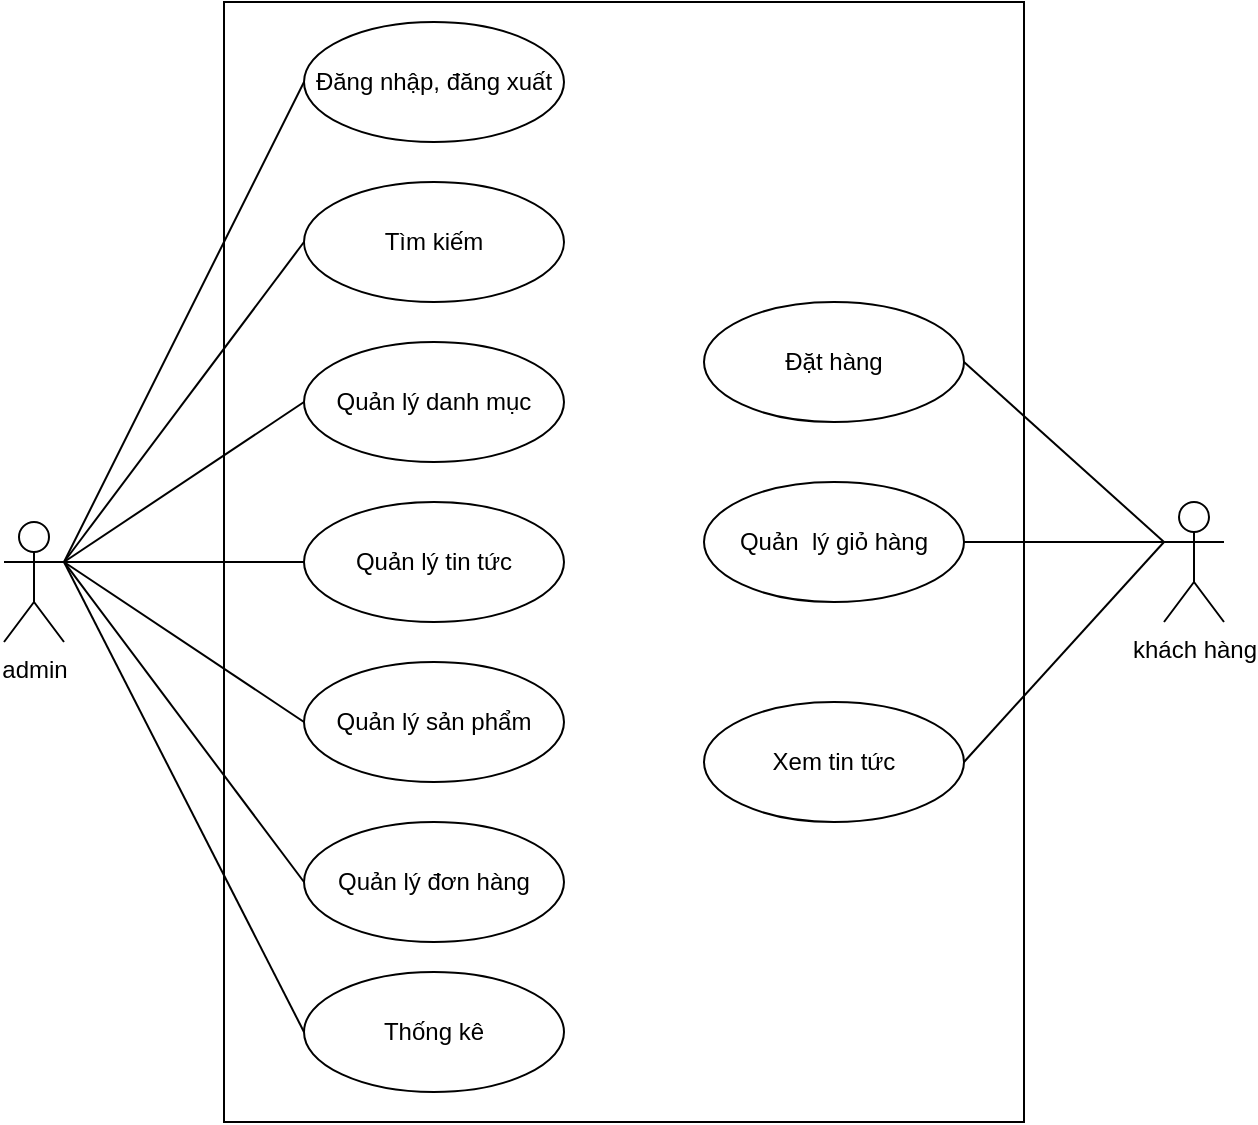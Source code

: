 <mxfile version="21.5.0" type="device">
  <diagram name="Trang-1" id="nlsrXPi6w8q5ogPkciGM">
    <mxGraphModel dx="1674" dy="756" grid="1" gridSize="10" guides="1" tooltips="1" connect="1" arrows="1" fold="1" page="1" pageScale="1" pageWidth="827" pageHeight="1169" math="0" shadow="0">
      <root>
        <mxCell id="0" />
        <mxCell id="1" parent="0" />
        <mxCell id="BA5M-CsOHM_7Ew7K0GmK-1" value="" style="rounded=0;whiteSpace=wrap;html=1;" parent="1" vertex="1">
          <mxGeometry x="200" y="40" width="400" height="560" as="geometry" />
        </mxCell>
        <mxCell id="BA5M-CsOHM_7Ew7K0GmK-2" value="admin" style="shape=umlActor;verticalLabelPosition=bottom;verticalAlign=top;html=1;outlineConnect=0;" parent="1" vertex="1">
          <mxGeometry x="90" y="300" width="30" height="60" as="geometry" />
        </mxCell>
        <mxCell id="BA5M-CsOHM_7Ew7K0GmK-3" value="khách hàng" style="shape=umlActor;verticalLabelPosition=bottom;verticalAlign=top;html=1;outlineConnect=0;" parent="1" vertex="1">
          <mxGeometry x="670" y="290" width="30" height="60" as="geometry" />
        </mxCell>
        <mxCell id="BA5M-CsOHM_7Ew7K0GmK-6" value="Thống kê" style="ellipse;whiteSpace=wrap;html=1;" parent="1" vertex="1">
          <mxGeometry x="240" y="525" width="130" height="60" as="geometry" />
        </mxCell>
        <mxCell id="BA5M-CsOHM_7Ew7K0GmK-7" value="Quản lý đơn hàng" style="ellipse;whiteSpace=wrap;html=1;" parent="1" vertex="1">
          <mxGeometry x="240" y="450" width="130" height="60" as="geometry" />
        </mxCell>
        <mxCell id="BA5M-CsOHM_7Ew7K0GmK-8" value="Quản lý sản phẩm" style="ellipse;whiteSpace=wrap;html=1;" parent="1" vertex="1">
          <mxGeometry x="240" y="370" width="130" height="60" as="geometry" />
        </mxCell>
        <mxCell id="BA5M-CsOHM_7Ew7K0GmK-9" value="Tìm kiếm" style="ellipse;whiteSpace=wrap;html=1;" parent="1" vertex="1">
          <mxGeometry x="240" y="130" width="130" height="60" as="geometry" />
        </mxCell>
        <mxCell id="BA5M-CsOHM_7Ew7K0GmK-10" value="Đăng nhập, đăng xuất" style="ellipse;whiteSpace=wrap;html=1;" parent="1" vertex="1">
          <mxGeometry x="240" y="50" width="130" height="60" as="geometry" />
        </mxCell>
        <mxCell id="BA5M-CsOHM_7Ew7K0GmK-11" value="Quản lý danh mục" style="ellipse;whiteSpace=wrap;html=1;" parent="1" vertex="1">
          <mxGeometry x="240" y="210" width="130" height="60" as="geometry" />
        </mxCell>
        <mxCell id="QbvUyKfhKSywMBEnqIwp-1" value="Đặt hàng" style="ellipse;whiteSpace=wrap;html=1;" vertex="1" parent="1">
          <mxGeometry x="440" y="190" width="130" height="60" as="geometry" />
        </mxCell>
        <mxCell id="QbvUyKfhKSywMBEnqIwp-2" value="Quản&amp;nbsp; lý giỏ hàng" style="ellipse;whiteSpace=wrap;html=1;" vertex="1" parent="1">
          <mxGeometry x="440" y="280" width="130" height="60" as="geometry" />
        </mxCell>
        <mxCell id="QbvUyKfhKSywMBEnqIwp-3" value="Quản lý tin tức" style="ellipse;whiteSpace=wrap;html=1;" vertex="1" parent="1">
          <mxGeometry x="240" y="290" width="130" height="60" as="geometry" />
        </mxCell>
        <mxCell id="QbvUyKfhKSywMBEnqIwp-5" value="Xem tin tức" style="ellipse;whiteSpace=wrap;html=1;" vertex="1" parent="1">
          <mxGeometry x="440" y="390" width="130" height="60" as="geometry" />
        </mxCell>
        <mxCell id="QbvUyKfhKSywMBEnqIwp-6" value="" style="endArrow=none;html=1;rounded=0;entryX=0;entryY=0.5;entryDx=0;entryDy=0;" edge="1" parent="1" target="BA5M-CsOHM_7Ew7K0GmK-10">
          <mxGeometry width="50" height="50" relative="1" as="geometry">
            <mxPoint x="120" y="320" as="sourcePoint" />
            <mxPoint x="170" y="270" as="targetPoint" />
          </mxGeometry>
        </mxCell>
        <mxCell id="QbvUyKfhKSywMBEnqIwp-7" value="" style="endArrow=none;html=1;rounded=0;entryX=0;entryY=0.5;entryDx=0;entryDy=0;" edge="1" parent="1" target="BA5M-CsOHM_7Ew7K0GmK-9">
          <mxGeometry width="50" height="50" relative="1" as="geometry">
            <mxPoint x="120" y="320" as="sourcePoint" />
            <mxPoint x="250" y="90" as="targetPoint" />
          </mxGeometry>
        </mxCell>
        <mxCell id="QbvUyKfhKSywMBEnqIwp-8" value="" style="endArrow=none;html=1;rounded=0;entryX=0;entryY=0.5;entryDx=0;entryDy=0;" edge="1" parent="1" target="BA5M-CsOHM_7Ew7K0GmK-11">
          <mxGeometry width="50" height="50" relative="1" as="geometry">
            <mxPoint x="120" y="320" as="sourcePoint" />
            <mxPoint x="250" y="170" as="targetPoint" />
          </mxGeometry>
        </mxCell>
        <mxCell id="QbvUyKfhKSywMBEnqIwp-9" value="" style="endArrow=none;html=1;rounded=0;entryX=0;entryY=0.5;entryDx=0;entryDy=0;" edge="1" parent="1" target="QbvUyKfhKSywMBEnqIwp-3">
          <mxGeometry width="50" height="50" relative="1" as="geometry">
            <mxPoint x="120" y="320" as="sourcePoint" />
            <mxPoint x="250" y="250" as="targetPoint" />
          </mxGeometry>
        </mxCell>
        <mxCell id="QbvUyKfhKSywMBEnqIwp-10" value="" style="endArrow=none;html=1;rounded=0;entryX=0;entryY=0.5;entryDx=0;entryDy=0;" edge="1" parent="1" target="BA5M-CsOHM_7Ew7K0GmK-8">
          <mxGeometry width="50" height="50" relative="1" as="geometry">
            <mxPoint x="120" y="320" as="sourcePoint" />
            <mxPoint x="250" y="330" as="targetPoint" />
          </mxGeometry>
        </mxCell>
        <mxCell id="QbvUyKfhKSywMBEnqIwp-11" value="" style="endArrow=none;html=1;rounded=0;entryX=0;entryY=0.5;entryDx=0;entryDy=0;exitX=1;exitY=0.333;exitDx=0;exitDy=0;exitPerimeter=0;" edge="1" parent="1" source="BA5M-CsOHM_7Ew7K0GmK-2" target="BA5M-CsOHM_7Ew7K0GmK-7">
          <mxGeometry width="50" height="50" relative="1" as="geometry">
            <mxPoint x="130" y="330" as="sourcePoint" />
            <mxPoint x="250" y="410" as="targetPoint" />
          </mxGeometry>
        </mxCell>
        <mxCell id="QbvUyKfhKSywMBEnqIwp-12" value="" style="endArrow=none;html=1;rounded=0;entryX=0;entryY=0.5;entryDx=0;entryDy=0;exitX=1;exitY=0.333;exitDx=0;exitDy=0;exitPerimeter=0;" edge="1" parent="1" source="BA5M-CsOHM_7Ew7K0GmK-2" target="BA5M-CsOHM_7Ew7K0GmK-6">
          <mxGeometry width="50" height="50" relative="1" as="geometry">
            <mxPoint x="130" y="330" as="sourcePoint" />
            <mxPoint x="250" y="490" as="targetPoint" />
          </mxGeometry>
        </mxCell>
        <mxCell id="QbvUyKfhKSywMBEnqIwp-13" value="" style="endArrow=none;html=1;rounded=0;" edge="1" parent="1">
          <mxGeometry width="50" height="50" relative="1" as="geometry">
            <mxPoint x="570" y="220" as="sourcePoint" />
            <mxPoint x="670" y="310" as="targetPoint" />
          </mxGeometry>
        </mxCell>
        <mxCell id="QbvUyKfhKSywMBEnqIwp-14" value="" style="endArrow=none;html=1;rounded=0;exitX=1;exitY=0.5;exitDx=0;exitDy=0;" edge="1" parent="1" source="QbvUyKfhKSywMBEnqIwp-2">
          <mxGeometry width="50" height="50" relative="1" as="geometry">
            <mxPoint x="580" y="230" as="sourcePoint" />
            <mxPoint x="670" y="310" as="targetPoint" />
          </mxGeometry>
        </mxCell>
        <mxCell id="QbvUyKfhKSywMBEnqIwp-15" value="" style="endArrow=none;html=1;rounded=0;exitX=1;exitY=0.5;exitDx=0;exitDy=0;" edge="1" parent="1" source="QbvUyKfhKSywMBEnqIwp-5">
          <mxGeometry width="50" height="50" relative="1" as="geometry">
            <mxPoint x="580" y="320" as="sourcePoint" />
            <mxPoint x="670" y="310" as="targetPoint" />
          </mxGeometry>
        </mxCell>
      </root>
    </mxGraphModel>
  </diagram>
</mxfile>
